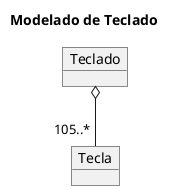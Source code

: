 @startuml ejer_1
title Modelado de Teclado

object Teclado
object Tecla

Teclado o-- "105..*" Tecla
'Teclado = Compuesto
'Tecla = Componente
'Relacion = Teclado "Compuesto por" 105 o mas telcas

@enduml